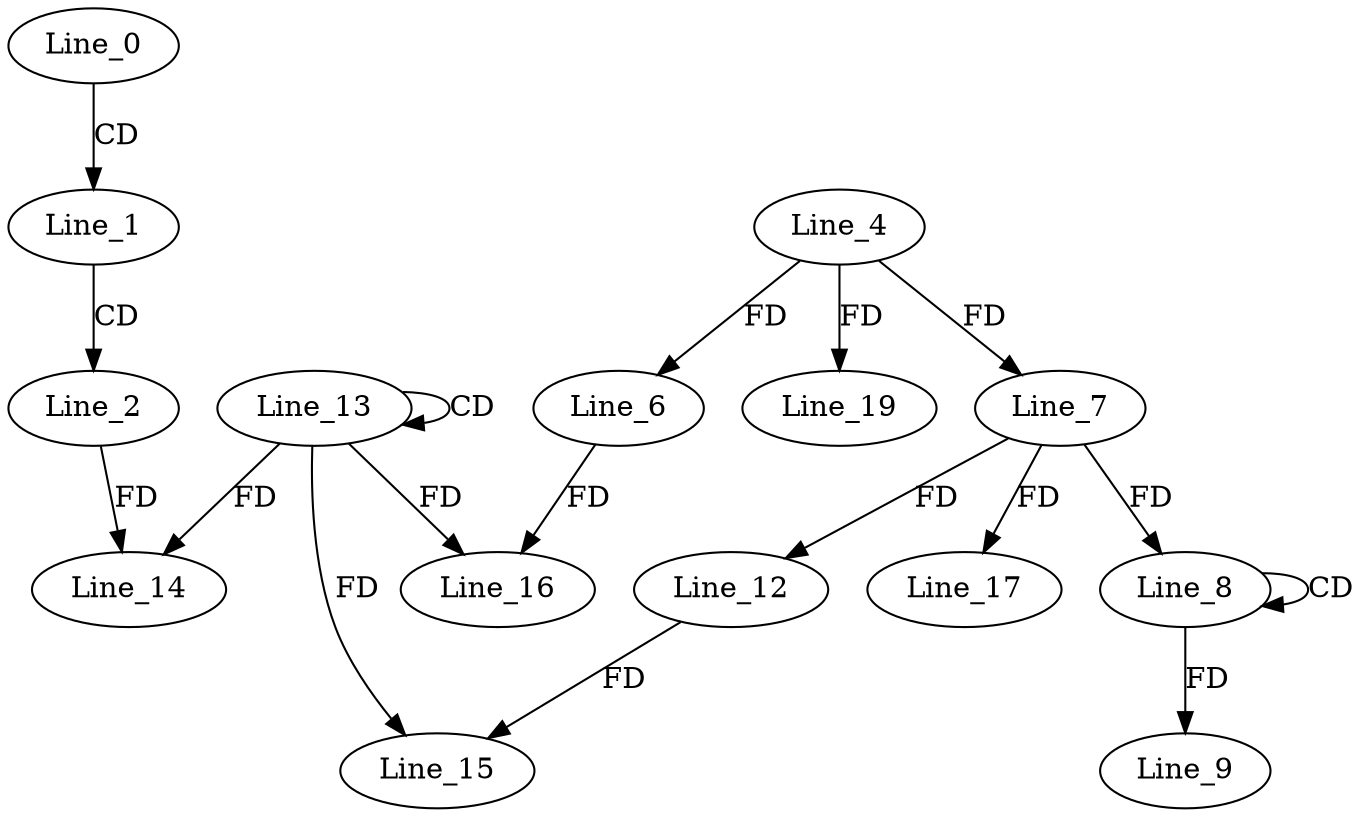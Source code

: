 digraph G {
  Line_0;
  Line_1;
  Line_2;
  Line_4;
  Line_6;
  Line_7;
  Line_8;
  Line_8;
  Line_7;
  Line_9;
  Line_12;
  Line_13;
  Line_13;
  Line_14;
  Line_14;
  Line_15;
  Line_12;
  Line_6;
  Line_16;
  Line_16;
  Line_17;
  Line_19;
  Line_0 -> Line_1 [ label="CD" ];
  Line_1 -> Line_2 [ label="CD" ];
  Line_4 -> Line_6 [ label="FD" ];
  Line_4 -> Line_7 [ label="FD" ];
  Line_8 -> Line_8 [ label="CD" ];
  Line_7 -> Line_8 [ label="FD" ];
  Line_8 -> Line_9 [ label="FD" ];
  Line_7 -> Line_12 [ label="FD" ];
  Line_13 -> Line_13 [ label="CD" ];
  Line_13 -> Line_14 [ label="FD" ];
  Line_2 -> Line_14 [ label="FD" ];
  Line_13 -> Line_15 [ label="FD" ];
  Line_12 -> Line_15 [ label="FD" ];
  Line_6 -> Line_16 [ label="FD" ];
  Line_13 -> Line_16 [ label="FD" ];
  Line_7 -> Line_17 [ label="FD" ];
  Line_4 -> Line_19 [ label="FD" ];
}
